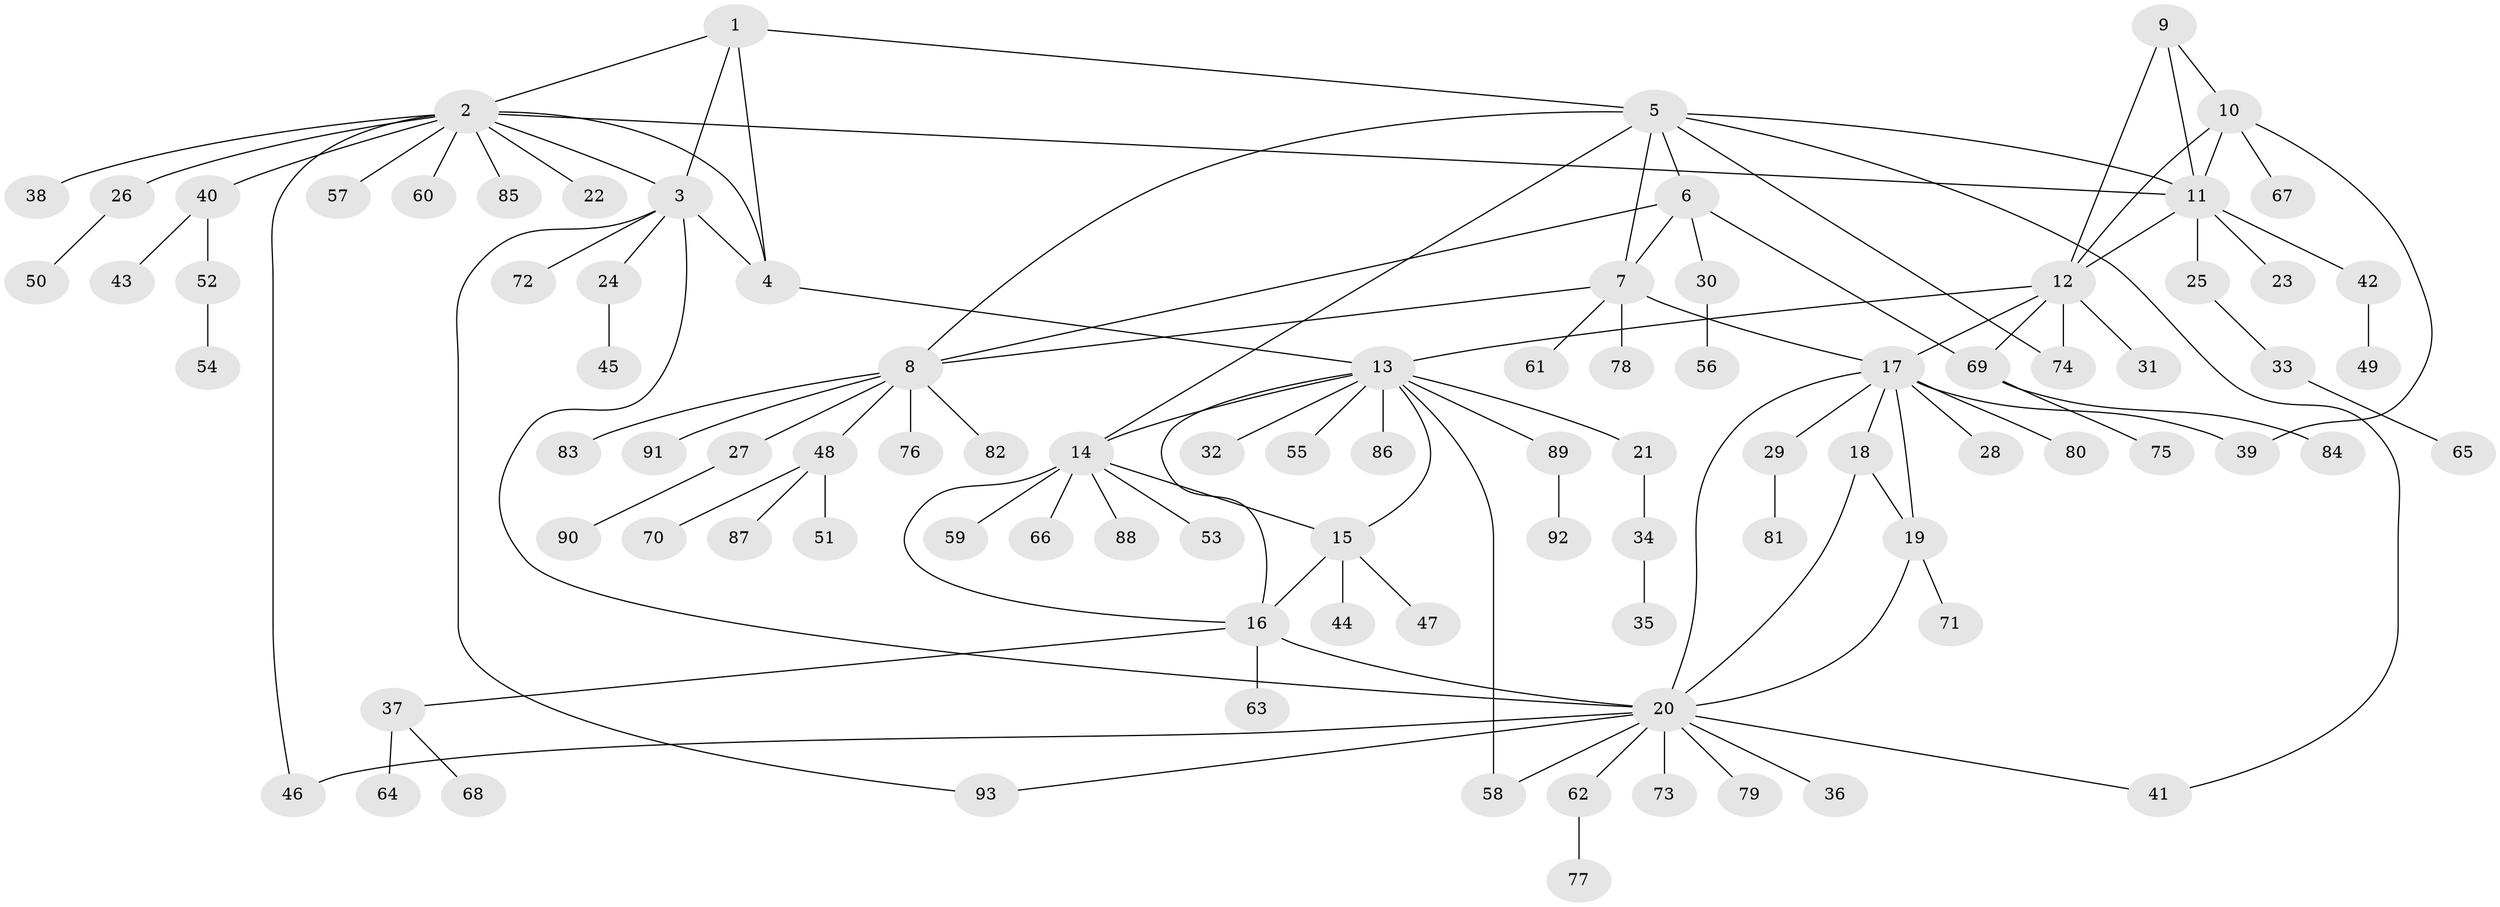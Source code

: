 // coarse degree distribution, {3: 0.07142857142857142, 10: 0.014285714285714285, 7: 0.07142857142857142, 4: 0.02857142857142857, 6: 0.014285714285714285, 15: 0.014285714285714285, 9: 0.014285714285714285, 2: 0.17142857142857143, 11: 0.014285714285714285, 1: 0.5857142857142857}
// Generated by graph-tools (version 1.1) at 2025/52/02/27/25 19:52:15]
// undirected, 93 vertices, 120 edges
graph export_dot {
graph [start="1"]
  node [color=gray90,style=filled];
  1;
  2;
  3;
  4;
  5;
  6;
  7;
  8;
  9;
  10;
  11;
  12;
  13;
  14;
  15;
  16;
  17;
  18;
  19;
  20;
  21;
  22;
  23;
  24;
  25;
  26;
  27;
  28;
  29;
  30;
  31;
  32;
  33;
  34;
  35;
  36;
  37;
  38;
  39;
  40;
  41;
  42;
  43;
  44;
  45;
  46;
  47;
  48;
  49;
  50;
  51;
  52;
  53;
  54;
  55;
  56;
  57;
  58;
  59;
  60;
  61;
  62;
  63;
  64;
  65;
  66;
  67;
  68;
  69;
  70;
  71;
  72;
  73;
  74;
  75;
  76;
  77;
  78;
  79;
  80;
  81;
  82;
  83;
  84;
  85;
  86;
  87;
  88;
  89;
  90;
  91;
  92;
  93;
  1 -- 2;
  1 -- 3;
  1 -- 4;
  1 -- 5;
  2 -- 3;
  2 -- 4;
  2 -- 11;
  2 -- 22;
  2 -- 26;
  2 -- 38;
  2 -- 40;
  2 -- 46;
  2 -- 57;
  2 -- 60;
  2 -- 85;
  3 -- 4;
  3 -- 20;
  3 -- 24;
  3 -- 72;
  3 -- 93;
  4 -- 13;
  5 -- 6;
  5 -- 7;
  5 -- 8;
  5 -- 11;
  5 -- 14;
  5 -- 41;
  5 -- 74;
  6 -- 7;
  6 -- 8;
  6 -- 30;
  6 -- 69;
  7 -- 8;
  7 -- 17;
  7 -- 61;
  7 -- 78;
  8 -- 27;
  8 -- 48;
  8 -- 76;
  8 -- 82;
  8 -- 83;
  8 -- 91;
  9 -- 10;
  9 -- 11;
  9 -- 12;
  10 -- 11;
  10 -- 12;
  10 -- 39;
  10 -- 67;
  11 -- 12;
  11 -- 23;
  11 -- 25;
  11 -- 42;
  12 -- 13;
  12 -- 17;
  12 -- 31;
  12 -- 69;
  12 -- 74;
  13 -- 14;
  13 -- 15;
  13 -- 16;
  13 -- 21;
  13 -- 32;
  13 -- 55;
  13 -- 58;
  13 -- 86;
  13 -- 89;
  14 -- 15;
  14 -- 16;
  14 -- 53;
  14 -- 59;
  14 -- 66;
  14 -- 88;
  15 -- 16;
  15 -- 44;
  15 -- 47;
  16 -- 20;
  16 -- 37;
  16 -- 63;
  17 -- 18;
  17 -- 19;
  17 -- 20;
  17 -- 28;
  17 -- 29;
  17 -- 39;
  17 -- 80;
  18 -- 19;
  18 -- 20;
  19 -- 20;
  19 -- 71;
  20 -- 36;
  20 -- 41;
  20 -- 46;
  20 -- 58;
  20 -- 62;
  20 -- 73;
  20 -- 79;
  20 -- 93;
  21 -- 34;
  24 -- 45;
  25 -- 33;
  26 -- 50;
  27 -- 90;
  29 -- 81;
  30 -- 56;
  33 -- 65;
  34 -- 35;
  37 -- 64;
  37 -- 68;
  40 -- 43;
  40 -- 52;
  42 -- 49;
  48 -- 51;
  48 -- 70;
  48 -- 87;
  52 -- 54;
  62 -- 77;
  69 -- 75;
  69 -- 84;
  89 -- 92;
}
